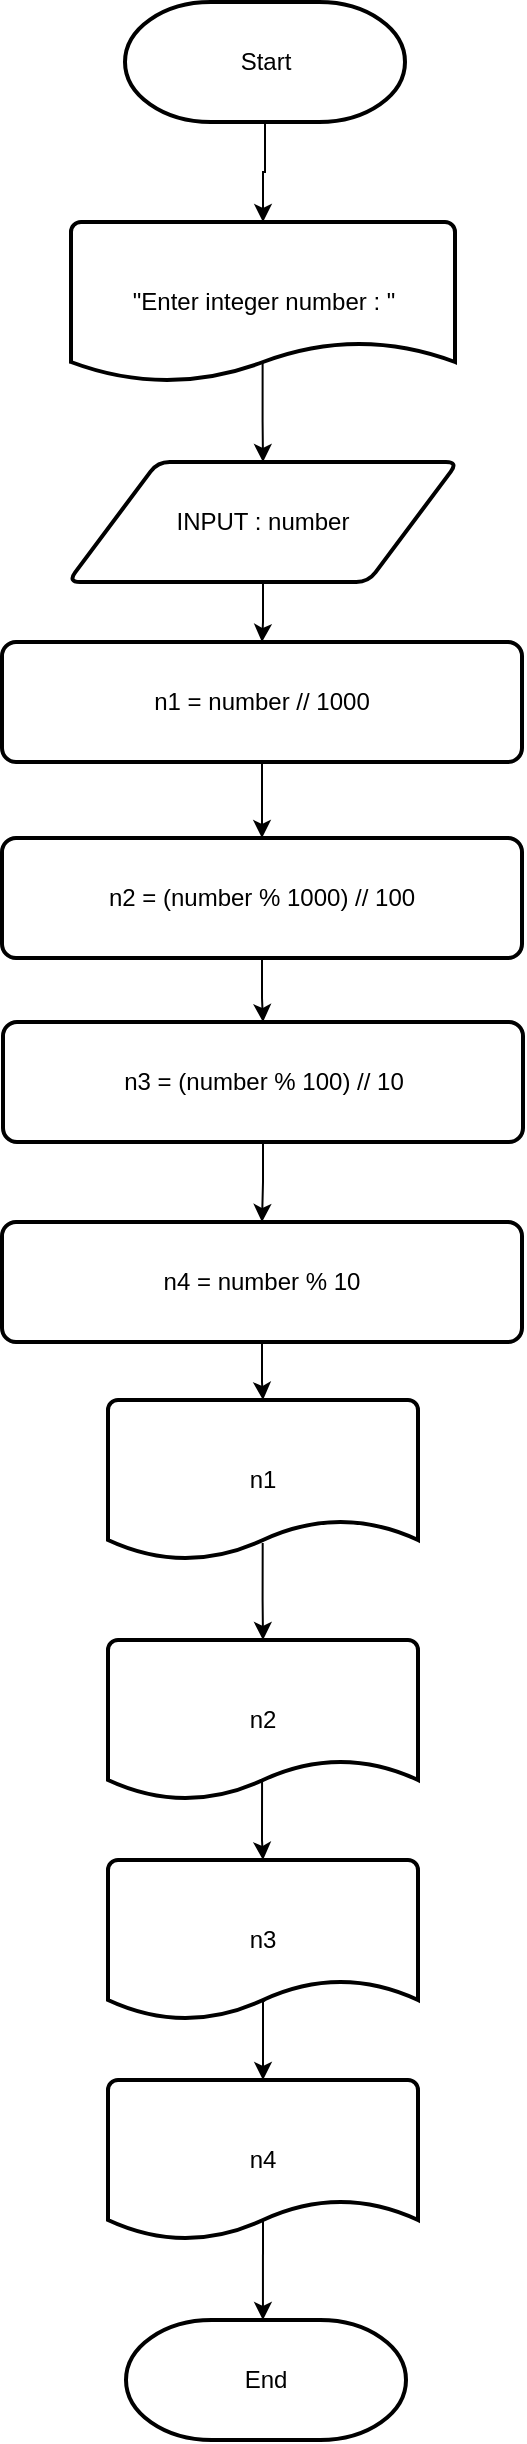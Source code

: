<mxfile version="28.0.4">
  <diagram name="หน้า-1" id="HLbuw1RBrqAs6YHIYQfq">
    <mxGraphModel dx="1207" dy="1218" grid="1" gridSize="10" guides="1" tooltips="1" connect="1" arrows="1" fold="1" page="1" pageScale="1" pageWidth="850" pageHeight="1100" math="0" shadow="0">
      <root>
        <mxCell id="0" />
        <mxCell id="1" parent="0" />
        <mxCell id="th5tDfdxi0VgpKTExj7p-62" value="Start" style="strokeWidth=2;html=1;shape=mxgraph.flowchart.terminator;whiteSpace=wrap;" parent="1" vertex="1">
          <mxGeometry x="356.5" y="40" width="140" height="60" as="geometry" />
        </mxCell>
        <mxCell id="th5tDfdxi0VgpKTExj7p-63" style="edgeStyle=orthogonalEdgeStyle;rounded=0;orthogonalLoop=1;jettySize=auto;html=1;entryX=0.5;entryY=0;entryDx=0;entryDy=0;exitX=0.499;exitY=0.877;exitDx=0;exitDy=0;exitPerimeter=0;" parent="1" source="th5tDfdxi0VgpKTExj7p-64" target="th5tDfdxi0VgpKTExj7p-66" edge="1">
          <mxGeometry relative="1" as="geometry" />
        </mxCell>
        <mxCell id="th5tDfdxi0VgpKTExj7p-64" value="&quot;Enter integer number : &quot;" style="strokeWidth=2;html=1;shape=mxgraph.flowchart.document2;whiteSpace=wrap;size=0.25;" parent="1" vertex="1">
          <mxGeometry x="329.5" y="150" width="192" height="80" as="geometry" />
        </mxCell>
        <mxCell id="th5tDfdxi0VgpKTExj7p-65" style="edgeStyle=orthogonalEdgeStyle;rounded=0;orthogonalLoop=1;jettySize=auto;html=1;exitX=0.5;exitY=1;exitDx=0;exitDy=0;exitPerimeter=0;entryX=0.5;entryY=0;entryDx=0;entryDy=0;entryPerimeter=0;" parent="1" source="th5tDfdxi0VgpKTExj7p-62" target="th5tDfdxi0VgpKTExj7p-64" edge="1">
          <mxGeometry relative="1" as="geometry" />
        </mxCell>
        <mxCell id="u5pRLKhAgyrDPHAZXbJt-5" style="edgeStyle=orthogonalEdgeStyle;rounded=0;orthogonalLoop=1;jettySize=auto;html=1;entryX=0.5;entryY=0;entryDx=0;entryDy=0;" edge="1" parent="1" source="th5tDfdxi0VgpKTExj7p-66" target="u5pRLKhAgyrDPHAZXbJt-1">
          <mxGeometry relative="1" as="geometry" />
        </mxCell>
        <mxCell id="th5tDfdxi0VgpKTExj7p-66" value="INPUT : number" style="shape=parallelogram;html=1;strokeWidth=2;perimeter=parallelogramPerimeter;whiteSpace=wrap;rounded=1;arcSize=12;size=0.23;" parent="1" vertex="1">
          <mxGeometry x="328" y="270" width="195" height="60" as="geometry" />
        </mxCell>
        <mxCell id="th5tDfdxi0VgpKTExj7p-67" value="End" style="strokeWidth=2;html=1;shape=mxgraph.flowchart.terminator;whiteSpace=wrap;" parent="1" vertex="1">
          <mxGeometry x="357" y="1199" width="140" height="60" as="geometry" />
        </mxCell>
        <mxCell id="th5tDfdxi0VgpKTExj7p-68" value="n1" style="strokeWidth=2;html=1;shape=mxgraph.flowchart.document2;whiteSpace=wrap;size=0.25;" parent="1" vertex="1">
          <mxGeometry x="348" y="739" width="155" height="80" as="geometry" />
        </mxCell>
        <mxCell id="th5tDfdxi0VgpKTExj7p-69" value="n2" style="strokeWidth=2;html=1;shape=mxgraph.flowchart.document2;whiteSpace=wrap;size=0.25;" parent="1" vertex="1">
          <mxGeometry x="348" y="859" width="155" height="80" as="geometry" />
        </mxCell>
        <mxCell id="th5tDfdxi0VgpKTExj7p-70" value="n3" style="strokeWidth=2;html=1;shape=mxgraph.flowchart.document2;whiteSpace=wrap;size=0.25;" parent="1" vertex="1">
          <mxGeometry x="348" y="969" width="155" height="80" as="geometry" />
        </mxCell>
        <mxCell id="th5tDfdxi0VgpKTExj7p-71" value="n4" style="strokeWidth=2;html=1;shape=mxgraph.flowchart.document2;whiteSpace=wrap;size=0.25;" parent="1" vertex="1">
          <mxGeometry x="348" y="1079" width="155" height="80" as="geometry" />
        </mxCell>
        <mxCell id="th5tDfdxi0VgpKTExj7p-73" style="edgeStyle=orthogonalEdgeStyle;rounded=0;orthogonalLoop=1;jettySize=auto;html=1;entryX=0.5;entryY=0;entryDx=0;entryDy=0;entryPerimeter=0;exitX=0.499;exitY=0.893;exitDx=0;exitDy=0;exitPerimeter=0;" parent="1" source="th5tDfdxi0VgpKTExj7p-68" target="th5tDfdxi0VgpKTExj7p-69" edge="1">
          <mxGeometry relative="1" as="geometry" />
        </mxCell>
        <mxCell id="th5tDfdxi0VgpKTExj7p-74" style="edgeStyle=orthogonalEdgeStyle;rounded=0;orthogonalLoop=1;jettySize=auto;html=1;entryX=0.5;entryY=0;entryDx=0;entryDy=0;entryPerimeter=0;exitX=0.497;exitY=0.872;exitDx=0;exitDy=0;exitPerimeter=0;" parent="1" source="th5tDfdxi0VgpKTExj7p-69" target="th5tDfdxi0VgpKTExj7p-70" edge="1">
          <mxGeometry relative="1" as="geometry" />
        </mxCell>
        <mxCell id="th5tDfdxi0VgpKTExj7p-75" style="edgeStyle=orthogonalEdgeStyle;rounded=0;orthogonalLoop=1;jettySize=auto;html=1;entryX=0.5;entryY=0;entryDx=0;entryDy=0;entryPerimeter=0;exitX=0.507;exitY=0.88;exitDx=0;exitDy=0;exitPerimeter=0;" parent="1" source="th5tDfdxi0VgpKTExj7p-70" target="th5tDfdxi0VgpKTExj7p-71" edge="1">
          <mxGeometry relative="1" as="geometry" />
        </mxCell>
        <mxCell id="th5tDfdxi0VgpKTExj7p-76" style="edgeStyle=orthogonalEdgeStyle;rounded=0;orthogonalLoop=1;jettySize=auto;html=1;entryX=0.489;entryY=0;entryDx=0;entryDy=0;entryPerimeter=0;exitX=0.5;exitY=0.875;exitDx=0;exitDy=0;exitPerimeter=0;" parent="1" source="th5tDfdxi0VgpKTExj7p-71" target="th5tDfdxi0VgpKTExj7p-67" edge="1">
          <mxGeometry relative="1" as="geometry" />
        </mxCell>
        <mxCell id="u5pRLKhAgyrDPHAZXbJt-6" value="" style="edgeStyle=orthogonalEdgeStyle;rounded=0;orthogonalLoop=1;jettySize=auto;html=1;" edge="1" parent="1" source="u5pRLKhAgyrDPHAZXbJt-1" target="u5pRLKhAgyrDPHAZXbJt-2">
          <mxGeometry relative="1" as="geometry" />
        </mxCell>
        <mxCell id="u5pRLKhAgyrDPHAZXbJt-1" value="n1 = number // 1000" style="rounded=1;whiteSpace=wrap;html=1;absoluteArcSize=1;arcSize=14;strokeWidth=2;" vertex="1" parent="1">
          <mxGeometry x="295" y="360" width="260" height="60" as="geometry" />
        </mxCell>
        <mxCell id="u5pRLKhAgyrDPHAZXbJt-8" style="edgeStyle=orthogonalEdgeStyle;rounded=0;orthogonalLoop=1;jettySize=auto;html=1;entryX=0.5;entryY=0;entryDx=0;entryDy=0;" edge="1" parent="1" source="u5pRLKhAgyrDPHAZXbJt-2" target="u5pRLKhAgyrDPHAZXbJt-3">
          <mxGeometry relative="1" as="geometry" />
        </mxCell>
        <mxCell id="u5pRLKhAgyrDPHAZXbJt-2" value="n2 = (number % 1000) // 100" style="rounded=1;whiteSpace=wrap;html=1;absoluteArcSize=1;arcSize=14;strokeWidth=2;" vertex="1" parent="1">
          <mxGeometry x="295" y="458" width="260" height="60" as="geometry" />
        </mxCell>
        <mxCell id="u5pRLKhAgyrDPHAZXbJt-9" style="edgeStyle=orthogonalEdgeStyle;rounded=0;orthogonalLoop=1;jettySize=auto;html=1;entryX=0.5;entryY=0;entryDx=0;entryDy=0;" edge="1" parent="1" source="u5pRLKhAgyrDPHAZXbJt-3" target="u5pRLKhAgyrDPHAZXbJt-4">
          <mxGeometry relative="1" as="geometry" />
        </mxCell>
        <mxCell id="u5pRLKhAgyrDPHAZXbJt-3" value="n3 = (number % 100) // 10" style="rounded=1;whiteSpace=wrap;html=1;absoluteArcSize=1;arcSize=14;strokeWidth=2;" vertex="1" parent="1">
          <mxGeometry x="295.5" y="550" width="260" height="60" as="geometry" />
        </mxCell>
        <mxCell id="u5pRLKhAgyrDPHAZXbJt-4" value="n4 = number % 10" style="rounded=1;whiteSpace=wrap;html=1;absoluteArcSize=1;arcSize=14;strokeWidth=2;" vertex="1" parent="1">
          <mxGeometry x="295" y="650" width="260" height="60" as="geometry" />
        </mxCell>
        <mxCell id="u5pRLKhAgyrDPHAZXbJt-10" style="edgeStyle=orthogonalEdgeStyle;rounded=0;orthogonalLoop=1;jettySize=auto;html=1;entryX=0.5;entryY=0;entryDx=0;entryDy=0;entryPerimeter=0;" edge="1" parent="1" source="u5pRLKhAgyrDPHAZXbJt-4" target="th5tDfdxi0VgpKTExj7p-68">
          <mxGeometry relative="1" as="geometry" />
        </mxCell>
      </root>
    </mxGraphModel>
  </diagram>
</mxfile>
